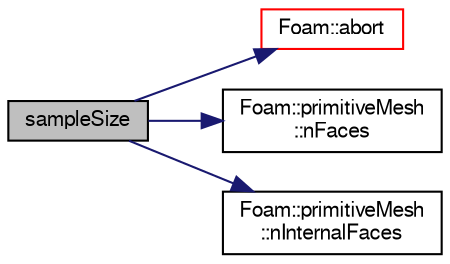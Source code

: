 digraph "sampleSize"
{
  bgcolor="transparent";
  edge [fontname="FreeSans",fontsize="10",labelfontname="FreeSans",labelfontsize="10"];
  node [fontname="FreeSans",fontsize="10",shape=record];
  rankdir="LR";
  Node1 [label="sampleSize",height=0.2,width=0.4,color="black", fillcolor="grey75", style="filled" fontcolor="black"];
  Node1 -> Node2 [color="midnightblue",fontsize="10",style="solid",fontname="FreeSans"];
  Node2 [label="Foam::abort",height=0.2,width=0.4,color="red",URL="$a10237.html#a447107a607d03e417307c203fa5fb44b"];
  Node1 -> Node3 [color="midnightblue",fontsize="10",style="solid",fontname="FreeSans"];
  Node3 [label="Foam::primitiveMesh\l::nFaces",height=0.2,width=0.4,color="black",URL="$a01911.html#a9be088de373a98524a153de7da0e92e8"];
  Node1 -> Node4 [color="midnightblue",fontsize="10",style="solid",fontname="FreeSans"];
  Node4 [label="Foam::primitiveMesh\l::nInternalFaces",height=0.2,width=0.4,color="black",URL="$a01911.html#aa1eec60bd258a70018b8ffda0dced7bb"];
}
